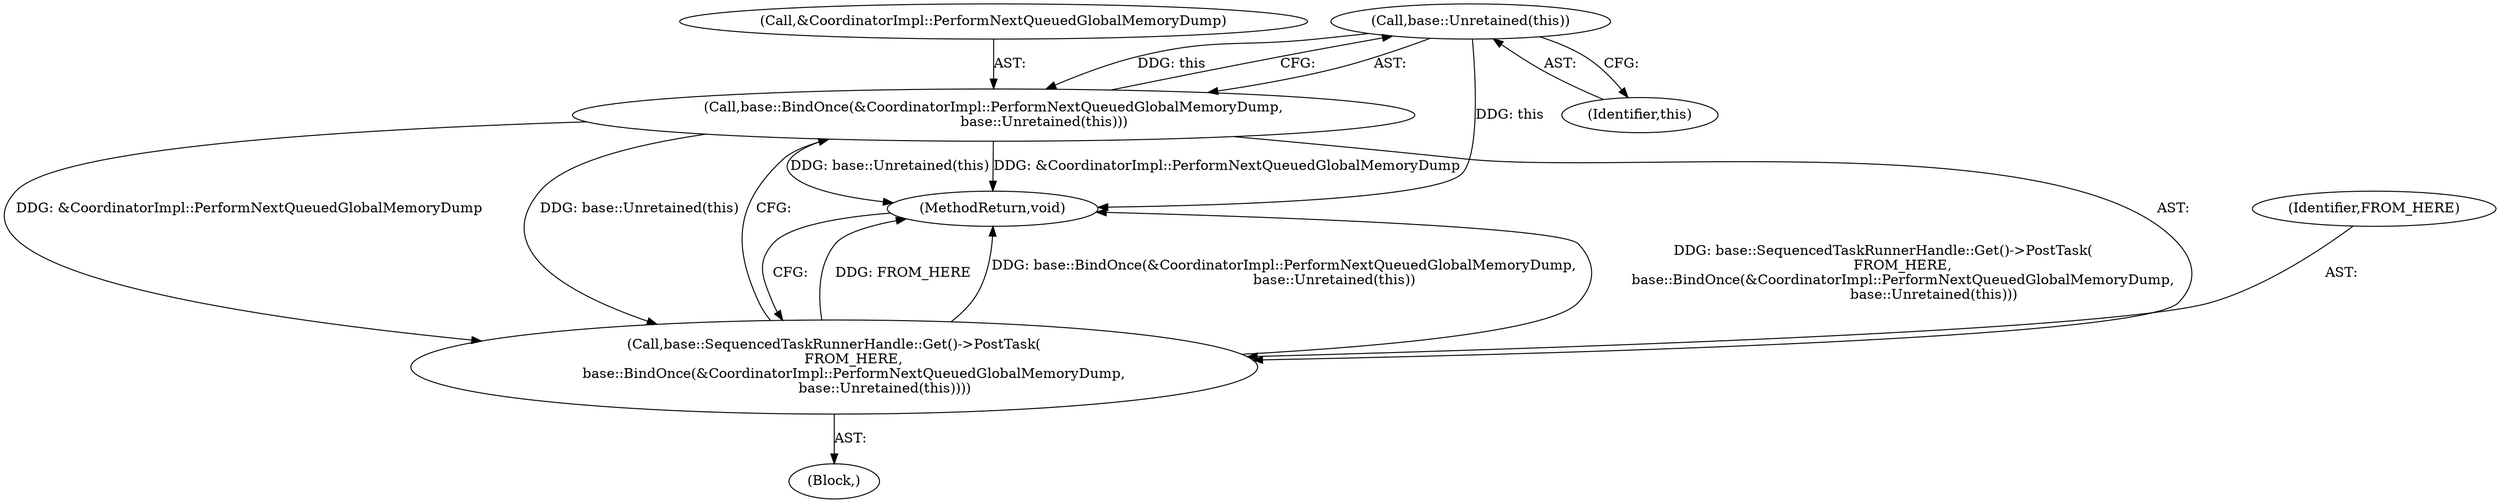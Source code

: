 digraph "1_Chrome_fa76a9f7ef6a028f83f97c181b150ecfd2b13be1_0@del" {
"1000144" [label="(Call,base::Unretained(this))"];
"1000141" [label="(Call,base::BindOnce(&CoordinatorImpl::PerformNextQueuedGlobalMemoryDump,\n                       base::Unretained(this)))"];
"1000139" [label="(Call,base::SequencedTaskRunnerHandle::Get()->PostTask(\n         FROM_HERE,\n         base::BindOnce(&CoordinatorImpl::PerformNextQueuedGlobalMemoryDump,\n                       base::Unretained(this))))"];
"1000139" [label="(Call,base::SequencedTaskRunnerHandle::Get()->PostTask(\n         FROM_HERE,\n         base::BindOnce(&CoordinatorImpl::PerformNextQueuedGlobalMemoryDump,\n                       base::Unretained(this))))"];
"1000145" [label="(Identifier,this)"];
"1000138" [label="(Block,)"];
"1000146" [label="(MethodReturn,void)"];
"1000141" [label="(Call,base::BindOnce(&CoordinatorImpl::PerformNextQueuedGlobalMemoryDump,\n                       base::Unretained(this)))"];
"1000142" [label="(Call,&CoordinatorImpl::PerformNextQueuedGlobalMemoryDump)"];
"1000144" [label="(Call,base::Unretained(this))"];
"1000140" [label="(Identifier,FROM_HERE)"];
"1000144" -> "1000141"  [label="AST: "];
"1000144" -> "1000145"  [label="CFG: "];
"1000145" -> "1000144"  [label="AST: "];
"1000141" -> "1000144"  [label="CFG: "];
"1000144" -> "1000146"  [label="DDG: this"];
"1000144" -> "1000141"  [label="DDG: this"];
"1000141" -> "1000139"  [label="AST: "];
"1000142" -> "1000141"  [label="AST: "];
"1000139" -> "1000141"  [label="CFG: "];
"1000141" -> "1000146"  [label="DDG: &CoordinatorImpl::PerformNextQueuedGlobalMemoryDump"];
"1000141" -> "1000146"  [label="DDG: base::Unretained(this)"];
"1000141" -> "1000139"  [label="DDG: &CoordinatorImpl::PerformNextQueuedGlobalMemoryDump"];
"1000141" -> "1000139"  [label="DDG: base::Unretained(this)"];
"1000139" -> "1000138"  [label="AST: "];
"1000140" -> "1000139"  [label="AST: "];
"1000146" -> "1000139"  [label="CFG: "];
"1000139" -> "1000146"  [label="DDG: FROM_HERE"];
"1000139" -> "1000146"  [label="DDG: base::BindOnce(&CoordinatorImpl::PerformNextQueuedGlobalMemoryDump,\n                       base::Unretained(this))"];
"1000139" -> "1000146"  [label="DDG: base::SequencedTaskRunnerHandle::Get()->PostTask(\n         FROM_HERE,\n         base::BindOnce(&CoordinatorImpl::PerformNextQueuedGlobalMemoryDump,\n                       base::Unretained(this)))"];
}
